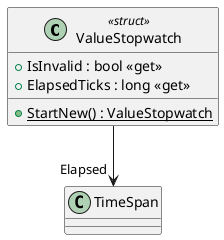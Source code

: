@startuml
class ValueStopwatch <<struct>> {
    + {static} StartNew() : ValueStopwatch
    + IsInvalid : bool <<get>>
    + ElapsedTicks : long <<get>>
}
ValueStopwatch --> "Elapsed" TimeSpan
@enduml
